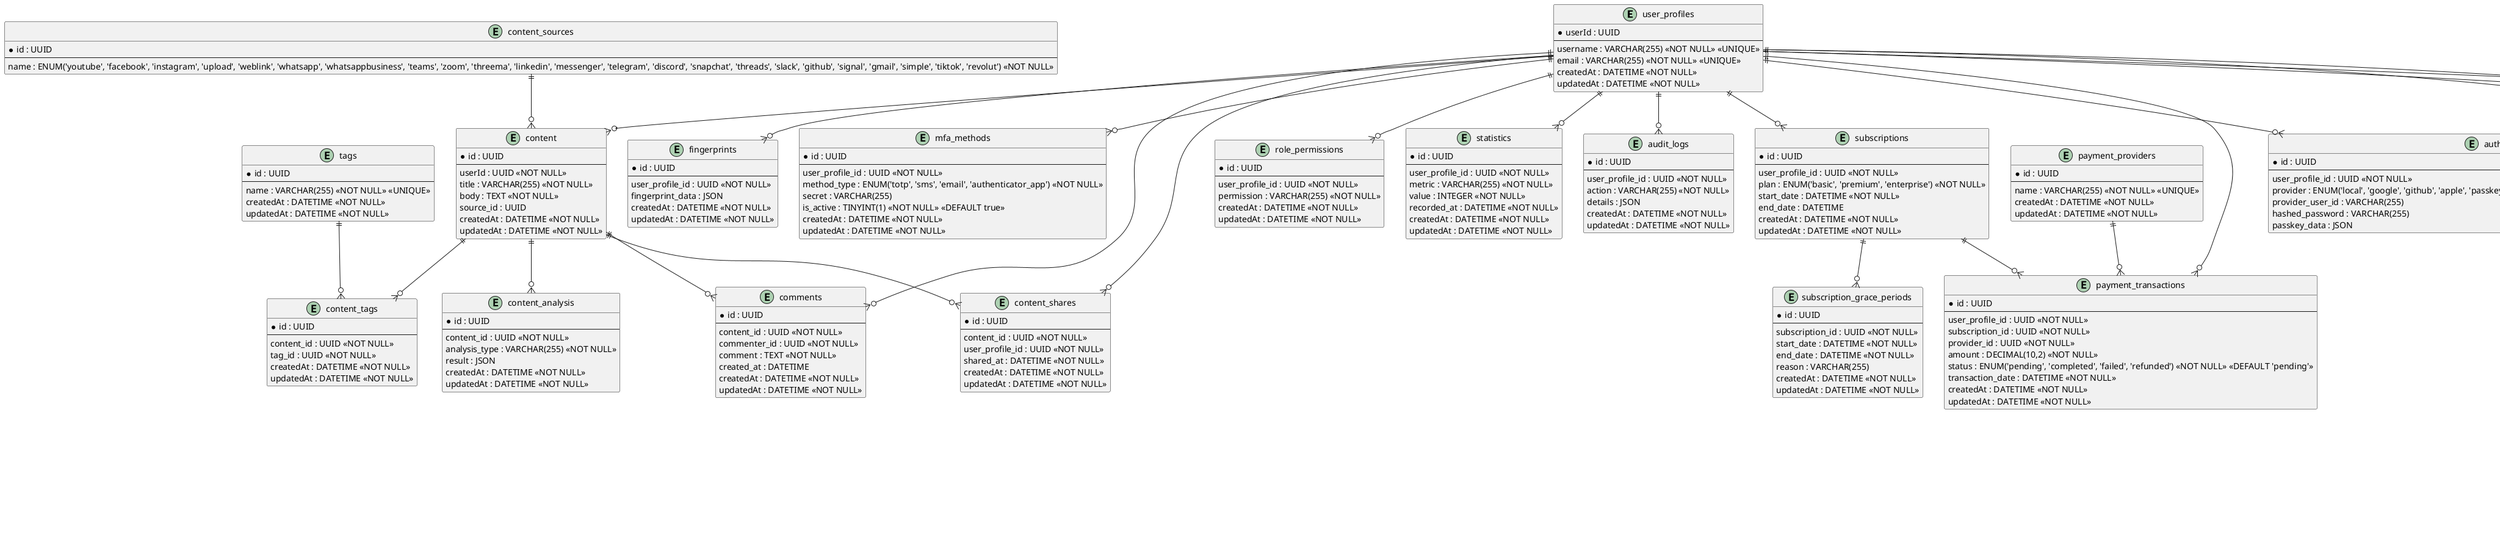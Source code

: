 @startuml Daysave App ERD

' Entities
entity "user_profiles" {
  * userId : UUID
  --
  username : VARCHAR(255) <<NOT NULL>> <<UNIQUE>>
  email : VARCHAR(255) <<NOT NULL>> <<UNIQUE>>
  createdAt : DATETIME <<NOT NULL>>
  updatedAt : DATETIME <<NOT NULL>>
}

entity "content_sources" {
  * id : UUID
  --
  name : ENUM('youtube', 'facebook', 'instagram', 'upload', 'weblink', 'whatsapp', 'whatsappbusiness', 'teams', 'zoom', 'threema', 'linkedin', 'messenger', 'telegram', 'discord', 'snapchat', 'threads', 'slack', 'github', 'signal', 'gmail', 'simple', 'tiktok', 'revolut') <<NOT NULL>>
}

entity "content" {
  * id : UUID
  --
  userId : UUID <<NOT NULL>>
  title : VARCHAR(255) <<NOT NULL>>
  body : TEXT <<NOT NULL>>
  source_id : UUID
  createdAt : DATETIME <<NOT NULL>>
  updatedAt : DATETIME <<NOT NULL>>
}

entity "comments" {
  * id : UUID
  --
  content_id : UUID <<NOT NULL>>
  commenter_id : UUID <<NOT NULL>>
  comment : TEXT <<NOT NULL>>
  created_at : DATETIME
  createdAt : DATETIME <<NOT NULL>>
  updatedAt : DATETIME <<NOT NULL>>
}

entity "auth_providers" {
  * id : UUID
  --
  user_profile_id : UUID <<NOT NULL>>
  provider : ENUM('local', 'google', 'github', 'apple', 'passkey', 'microsoft', 'facebook', 'twitter', 'instagram') <<NOT NULL>>
  provider_user_id : VARCHAR(255)
  hashed_password : VARCHAR(255)
  passkey_data : JSON
}

entity "contact_groups" {
  * id : UUID
  --
  user_profile_id : UUID <<NOT NULL>>
  name : VARCHAR(255) <<NOT NULL>>
  createdAt : DATETIME <<NOT NULL>>
  updatedAt : DATETIME <<NOT NULL>>
}

entity "contacts" {
  * id : UUID
  --
  user_profile_id : UUID <<NOT NULL>>
  group_id : UUID
  name : VARCHAR(255) <<NOT NULL>>
  email : VARCHAR(255)
  phone : VARCHAR(255)
  createdAt : DATETIME <<NOT NULL>>
  updatedAt : DATETIME <<NOT NULL>>
}

entity "contact_group_members" {
  * id : UUID
  --
  group_id : UUID <<NOT NULL>>
  contact_id : UUID <<NOT NULL>>
  createdAt : DATETIME <<NOT NULL>>
  updatedAt : DATETIME <<NOT NULL>>
}

entity "content_shares" {
  * id : UUID
  --
  content_id : UUID <<NOT NULL>>
  user_profile_id : UUID <<NOT NULL>>
  shared_at : DATETIME <<NOT NULL>>
  createdAt : DATETIME <<NOT NULL>>
  updatedAt : DATETIME <<NOT NULL>>
}

entity "fingerprints" {
  * id : UUID
  --
  user_profile_id : UUID <<NOT NULL>>
  fingerprint_data : JSON
  createdAt : DATETIME <<NOT NULL>>
  updatedAt : DATETIME <<NOT NULL>>
}

entity "mfa_methods" {
  * id : UUID
  --
  user_profile_id : UUID <<NOT NULL>>
  method_type : ENUM('totp', 'sms', 'email', 'authenticator_app') <<NOT NULL>>
  secret : VARCHAR(255)
  is_active : TINYINT(1) <<NOT NULL>> <<DEFAULT true>>
  createdAt : DATETIME <<NOT NULL>>
  updatedAt : DATETIME <<NOT NULL>>
}

entity "subscriptions" {
  * id : UUID
  --
  user_profile_id : UUID <<NOT NULL>>
  plan : ENUM('basic', 'premium', 'enterprise') <<NOT NULL>>
  start_date : DATETIME <<NOT NULL>>
  end_date : DATETIME
  createdAt : DATETIME <<NOT NULL>>
  updatedAt : DATETIME <<NOT NULL>>
}

entity "role_permissions" {
  * id : UUID
  --
  user_profile_id : UUID <<NOT NULL>>
  permission : VARCHAR(255) <<NOT NULL>>
  createdAt : DATETIME <<NOT NULL>>
  updatedAt : DATETIME <<NOT NULL>>
}

entity "payment_providers" {
  * id : UUID
  --
  name : VARCHAR(255) <<NOT NULL>> <<UNIQUE>>
  createdAt : DATETIME <<NOT NULL>>
  updatedAt : DATETIME <<NOT NULL>>
}

entity "payment_transactions" {
  * id : UUID
  --
  user_profile_id : UUID <<NOT NULL>>
  subscription_id : UUID <<NOT NULL>>
  provider_id : UUID <<NOT NULL>>
  amount : DECIMAL(10,2) <<NOT NULL>>
  status : ENUM('pending', 'completed', 'failed', 'refunded') <<NOT NULL>> <<DEFAULT 'pending'>>
  transaction_date : DATETIME <<NOT NULL>>
  createdAt : DATETIME <<NOT NULL>>
  updatedAt : DATETIME <<NOT NULL>>
}

entity "permissions" {
  * id : UUID
  --
  name : VARCHAR(255) <<NOT NULL>> <<UNIQUE>>
  description : VARCHAR(255)
  createdAt : DATETIME <<NOT NULL>>
  updatedAt : DATETIME <<NOT NULL>>
}

entity "roles" {
  * id : UUID
  --
  name : VARCHAR(255) <<NOT NULL>> <<UNIQUE>>
  description : VARCHAR(255)
  createdAt : DATETIME <<NOT NULL>>
  updatedAt : DATETIME <<NOT NULL>>
}

entity "social_providers" {
  * id : UUID
  --
  name : VARCHAR(255) <<NOT NULL>> <<UNIQUE>>
  createdAt : DATETIME <<NOT NULL>>
  updatedAt : DATETIME <<NOT NULL>>
}

entity "social_profiles" {
  * id : UUID
  --
  user_profile_id : UUID <<NOT NULL>>
  provider_id : UUID <<NOT NULL>>
  provider_user_id : VARCHAR(255) <<NOT NULL>>
  createdAt : DATETIME <<NOT NULL>>
  updatedAt : DATETIME <<NOT NULL>>
}

entity "statistics" {
  * id : UUID
  --
  user_profile_id : UUID <<NOT NULL>>
  metric : VARCHAR(255) <<NOT NULL>>
  value : INTEGER <<NOT NULL>>
  recorded_at : DATETIME <<NOT NULL>>
  createdAt : DATETIME <<NOT NULL>>
  updatedAt : DATETIME <<NOT NULL>>
}

entity "tags" {
  * id : UUID
  --
  name : VARCHAR(255) <<NOT NULL>> <<UNIQUE>>
  createdAt : DATETIME <<NOT NULL>>
  updatedAt : DATETIME <<NOT NULL>>
}

entity "content_tags" {
  * id : UUID
  --
  content_id : UUID <<NOT NULL>>
  tag_id : UUID <<NOT NULL>>
  createdAt : DATETIME <<NOT NULL>>
  updatedAt : DATETIME <<NOT NULL>>
}

entity "user_roles" {
  * id : UUID
  --
  user_profile_id : UUID <<NOT NULL>>
  role_id : UUID <<NOT NULL>>
  createdAt : DATETIME <<NOT NULL>>
  updatedAt : DATETIME <<NOT NULL>>
}

entity "content_analysis" {
  * id : UUID
  --
  content_id : UUID <<NOT NULL>>
  analysis_type : VARCHAR(255) <<NOT NULL>>
  result : JSON
  createdAt : DATETIME <<NOT NULL>>
  updatedAt : DATETIME <<NOT NULL>>
}

entity "subscription_grace_periods" {
  * id : UUID
  --
  subscription_id : UUID <<NOT NULL>>
  start_date : DATETIME <<NOT NULL>>
  end_date : DATETIME <<NOT NULL>>
  reason : VARCHAR(255)
  createdAt : DATETIME <<NOT NULL>>
  updatedAt : DATETIME <<NOT NULL>>
}

entity "audit_logs" {
  * id : UUID
  --
  user_profile_id : UUID <<NOT NULL>>
  action : VARCHAR(255) <<NOT NULL>>
  details : JSON
  createdAt : DATETIME <<NOT NULL>>
  updatedAt : DATETIME <<NOT NULL>>
}

' Relationships
user_profiles ||--o{ content
user_profiles ||--o{ comments
user_profiles ||--o{ auth_providers
user_profiles ||--o{ contact_groups
user_profiles ||--o{ contacts
user_profiles ||--o{ content_shares
user_profiles ||--o{ fingerprints
user_profiles ||--o{ mfa_methods
user_profiles ||--o{ subscriptions
user_profiles ||--o{ role_permissions
user_profiles ||--o{ payment_transactions
user_profiles ||--o{ social_profiles
user_profiles ||--o{ statistics
user_profiles ||--o{ user_roles
user_profiles ||--o{ audit_logs

content_sources ||--o{ content

content ||--o{ comments
content ||--o{ content_shares
content ||--o{ content_analysis
content ||--o{ content_tags

contact_groups ||--o{ contacts
contact_groups ||--o{ contact_group_members

contacts ||--o{ contact_group_members

subscriptions ||--o{ payment_transactions
subscriptions ||--o{ subscription_grace_periods

payment_providers ||--o{ payment_transactions

roles ||--o{ user_roles

social_providers ||--o{ social_profiles

tags ||--o{ content_tags

@enduml